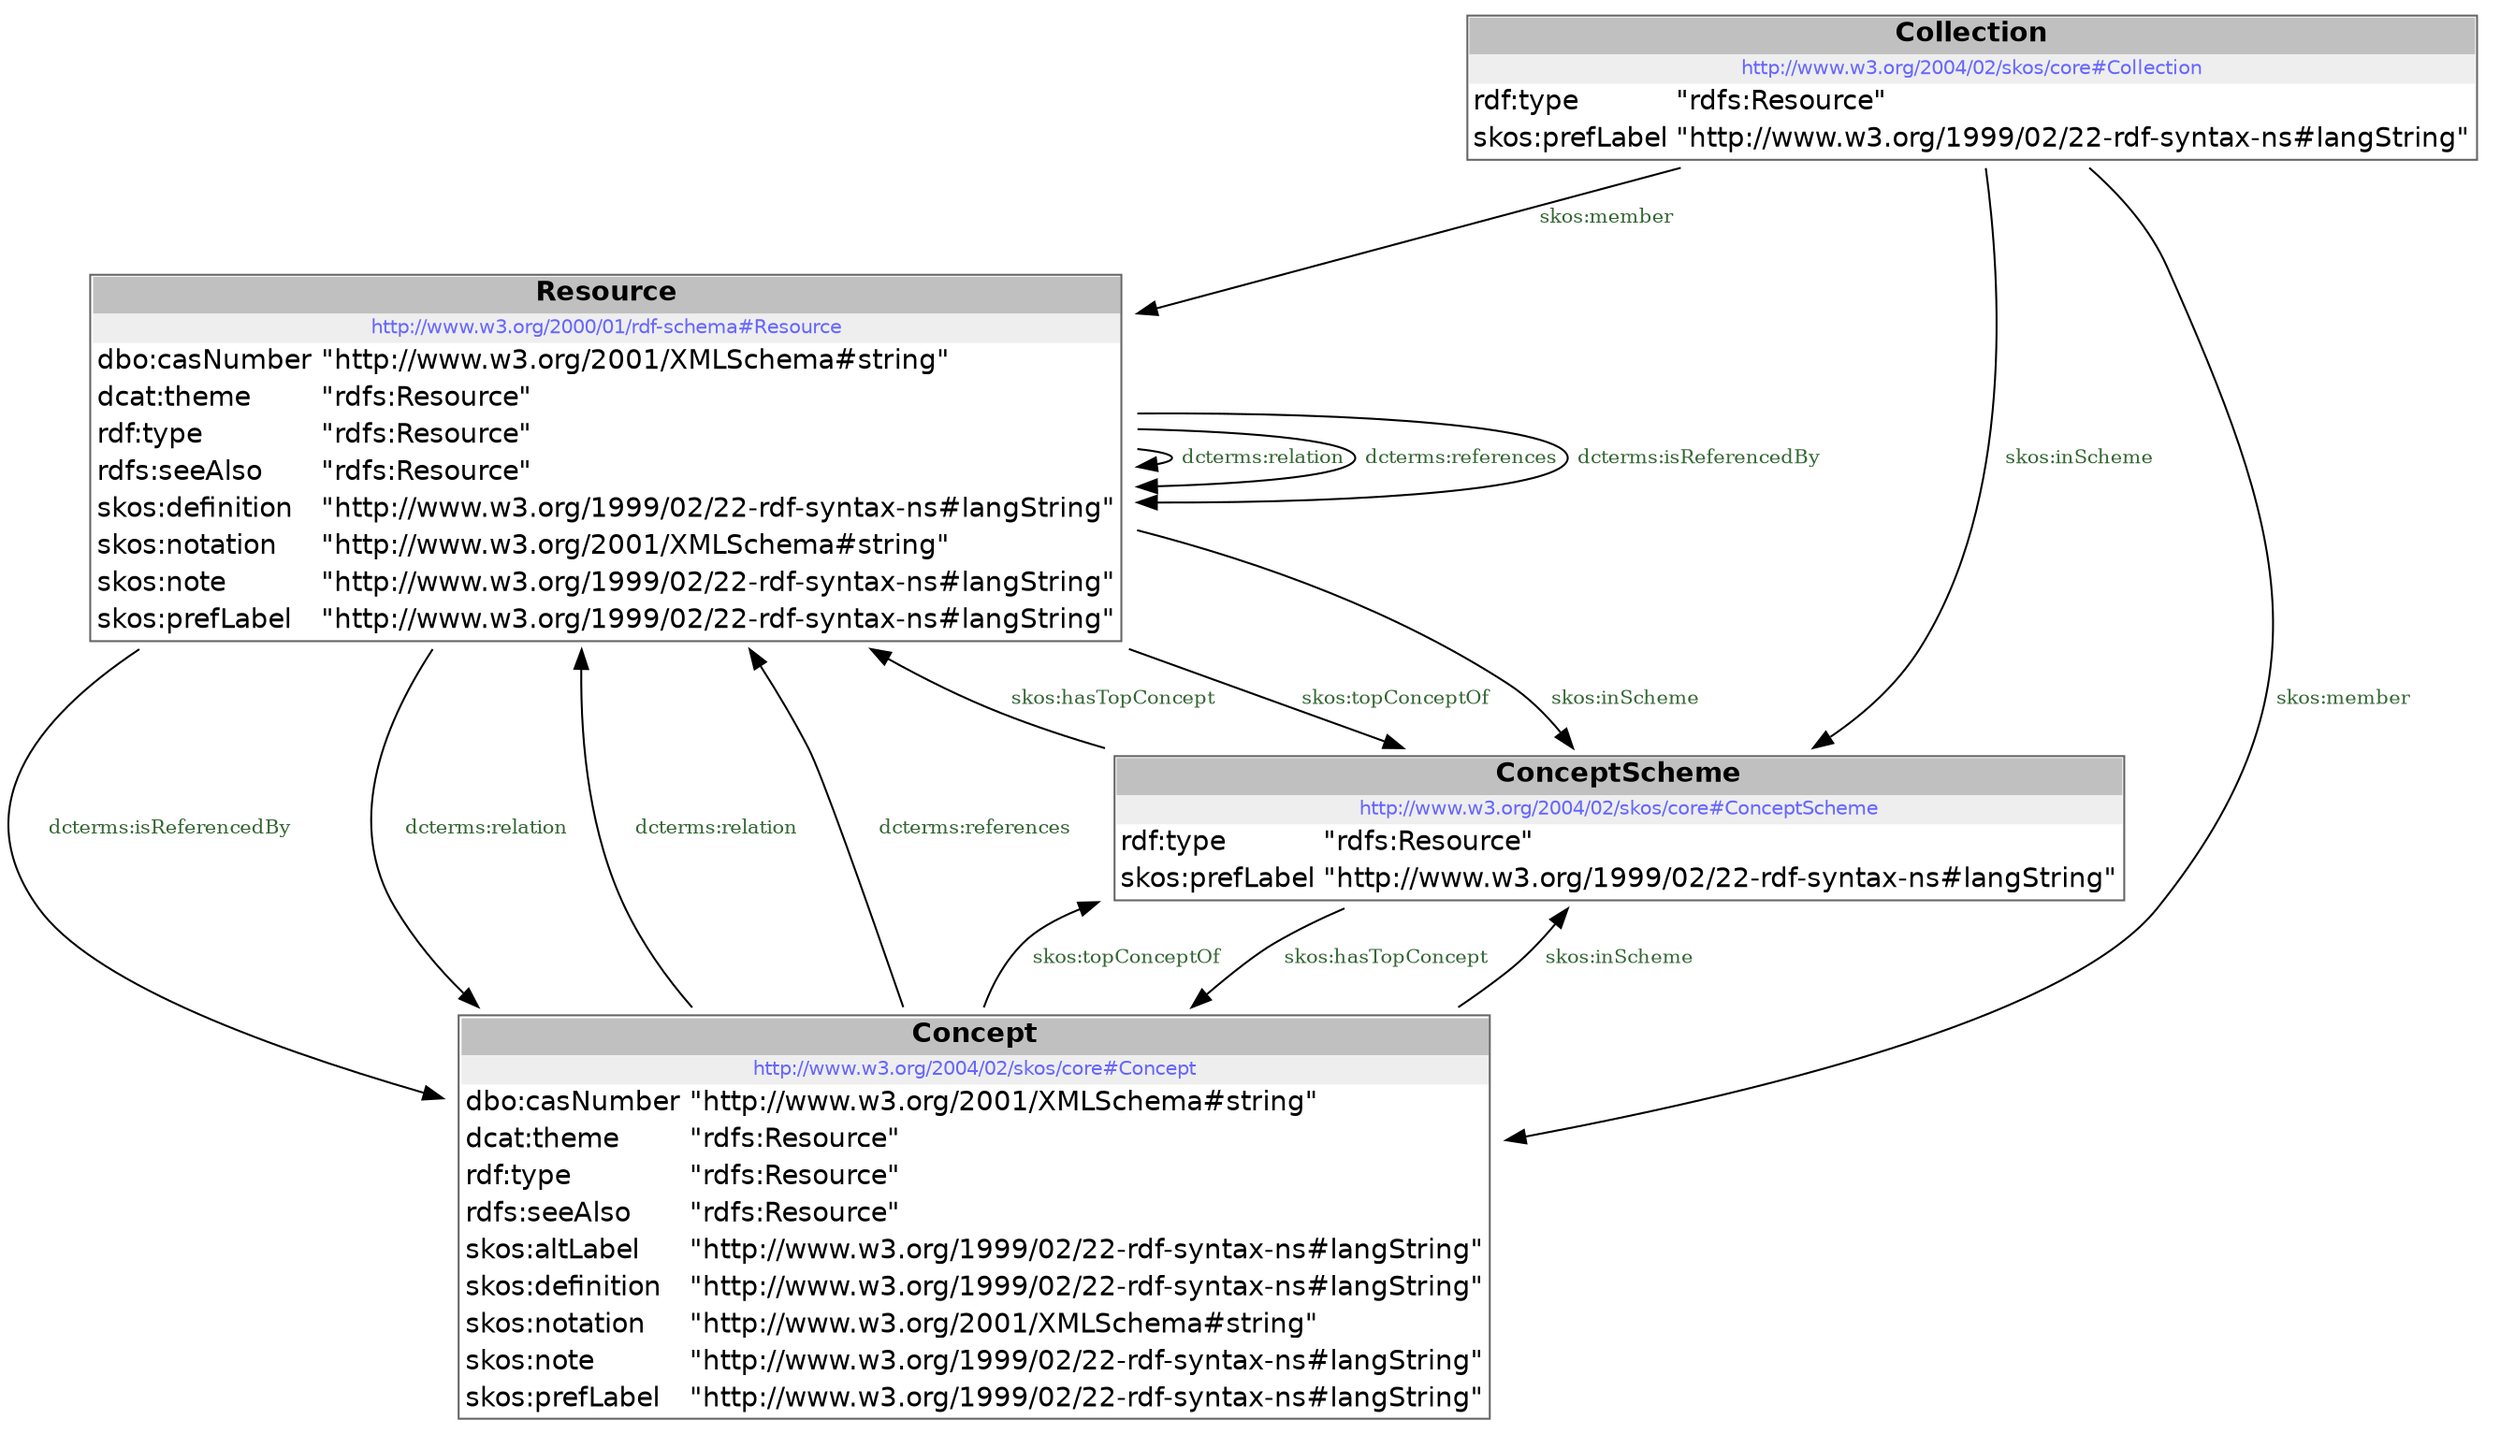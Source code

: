 digraph { 
 node [ fontname="DejaVu Sans" ] ; 
	node0 -> node1 [ color=BLACK, label=< <font point-size='10' color='#336633'>skos:topConceptOf</font> > ] ;
	node0 -> node0 [ color=BLACK, label=< <font point-size='10' color='#336633'>dcterms:relation</font> > ] ;
	node2 -> node1 [ color=BLACK, label=< <font point-size='10' color='#336633'>skos:inScheme</font> > ] ;
	node3 -> node1 [ color=BLACK, label=< <font point-size='10' color='#336633'>skos:inScheme</font> > ] ;
	node2 -> node0 [ color=BLACK, label=< <font point-size='10' color='#336633'>dcterms:relation</font> > ] ;
	node0 -> node2 [ color=BLACK, label=< <font point-size='10' color='#336633'>dcterms:isReferencedBy</font> > ] ;
	node1 -> node0 [ color=BLACK, label=< <font point-size='10' color='#336633'>skos:hasTopConcept</font> > ] ;
	node0 -> node2 [ color=BLACK, label=< <font point-size='10' color='#336633'>dcterms:relation</font> > ] ;
	node2 -> node1 [ color=BLACK, label=< <font point-size='10' color='#336633'>skos:topConceptOf</font> > ] ;
	node0 -> node0 [ color=BLACK, label=< <font point-size='10' color='#336633'>dcterms:references</font> > ] ;
	node3 -> node0 [ color=BLACK, label=< <font point-size='10' color='#336633'>skos:member</font> > ] ;
	node1 -> node2 [ color=BLACK, label=< <font point-size='10' color='#336633'>skos:hasTopConcept</font> > ] ;
	node2 -> node0 [ color=BLACK, label=< <font point-size='10' color='#336633'>dcterms:references</font> > ] ;
	node0 -> node0 [ color=BLACK, label=< <font point-size='10' color='#336633'>dcterms:isReferencedBy</font> > ] ;
	node3 -> node2 [ color=BLACK, label=< <font point-size='10' color='#336633'>skos:member</font> > ] ;
	node0 -> node1 [ color=BLACK, label=< <font point-size='10' color='#336633'>skos:inScheme</font> > ] ;
# http://www.w3.org/2000/01/rdf-schema#Resource node0
node0 [ shape=none, color=black label=< <table color='#666666' cellborder='0' cellspacing='0' border='1'><tr><td colspan='2' bgcolor='grey'><B>Resource</B></td></tr><tr><td href='http://www.w3.org/2000/01/rdf-schema#Resource' bgcolor='#eeeeee' colspan='2'><font point-size='10' color='#6666ff'>http://www.w3.org/2000/01/rdf-schema#Resource</font></td></tr><tr><td align='left'>dbo:casNumber</td><td align='left'>&quot;http://www.w3.org/2001/XMLSchema#string&quot;</td></tr><tr><td align='left'>dcat:theme</td><td align='left'>&quot;rdfs:Resource&quot;</td></tr><tr><td align='left'>rdf:type</td><td align='left'>&quot;rdfs:Resource&quot;</td></tr><tr><td align='left'>rdfs:seeAlso</td><td align='left'>&quot;rdfs:Resource&quot;</td></tr><tr><td align='left'>skos:definition</td><td align='left'>&quot;http://www.w3.org/1999/02/22-rdf-syntax-ns#langString&quot;</td></tr><tr><td align='left'>skos:notation</td><td align='left'>&quot;http://www.w3.org/2001/XMLSchema#string&quot;</td></tr><tr><td align='left'>skos:note</td><td align='left'>&quot;http://www.w3.org/1999/02/22-rdf-syntax-ns#langString&quot;</td></tr><tr><td align='left'>skos:prefLabel</td><td align='left'>&quot;http://www.w3.org/1999/02/22-rdf-syntax-ns#langString&quot;</td></tr></table> > ] 
# http://www.w3.org/2004/02/skos/core#ConceptScheme node1
node1 [ shape=none, color=black label=< <table color='#666666' cellborder='0' cellspacing='0' border='1'><tr><td colspan='2' bgcolor='grey'><B>ConceptScheme</B></td></tr><tr><td href='http://www.w3.org/2004/02/skos/core#ConceptScheme' bgcolor='#eeeeee' colspan='2'><font point-size='10' color='#6666ff'>http://www.w3.org/2004/02/skos/core#ConceptScheme</font></td></tr><tr><td align='left'>rdf:type</td><td align='left'>&quot;rdfs:Resource&quot;</td></tr><tr><td align='left'>skos:prefLabel</td><td align='left'>&quot;http://www.w3.org/1999/02/22-rdf-syntax-ns#langString&quot;</td></tr></table> > ] 
# http://www.w3.org/2004/02/skos/core#Concept node2
node2 [ shape=none, color=black label=< <table color='#666666' cellborder='0' cellspacing='0' border='1'><tr><td colspan='2' bgcolor='grey'><B>Concept</B></td></tr><tr><td href='http://www.w3.org/2004/02/skos/core#Concept' bgcolor='#eeeeee' colspan='2'><font point-size='10' color='#6666ff'>http://www.w3.org/2004/02/skos/core#Concept</font></td></tr><tr><td align='left'>dbo:casNumber</td><td align='left'>&quot;http://www.w3.org/2001/XMLSchema#string&quot;</td></tr><tr><td align='left'>dcat:theme</td><td align='left'>&quot;rdfs:Resource&quot;</td></tr><tr><td align='left'>rdf:type</td><td align='left'>&quot;rdfs:Resource&quot;</td></tr><tr><td align='left'>rdfs:seeAlso</td><td align='left'>&quot;rdfs:Resource&quot;</td></tr><tr><td align='left'>skos:altLabel</td><td align='left'>&quot;http://www.w3.org/1999/02/22-rdf-syntax-ns#langString&quot;</td></tr><tr><td align='left'>skos:definition</td><td align='left'>&quot;http://www.w3.org/1999/02/22-rdf-syntax-ns#langString&quot;</td></tr><tr><td align='left'>skos:notation</td><td align='left'>&quot;http://www.w3.org/2001/XMLSchema#string&quot;</td></tr><tr><td align='left'>skos:note</td><td align='left'>&quot;http://www.w3.org/1999/02/22-rdf-syntax-ns#langString&quot;</td></tr><tr><td align='left'>skos:prefLabel</td><td align='left'>&quot;http://www.w3.org/1999/02/22-rdf-syntax-ns#langString&quot;</td></tr></table> > ] 
# http://www.w3.org/2004/02/skos/core#Collection node3
node3 [ shape=none, color=black label=< <table color='#666666' cellborder='0' cellspacing='0' border='1'><tr><td colspan='2' bgcolor='grey'><B>Collection</B></td></tr><tr><td href='http://www.w3.org/2004/02/skos/core#Collection' bgcolor='#eeeeee' colspan='2'><font point-size='10' color='#6666ff'>http://www.w3.org/2004/02/skos/core#Collection</font></td></tr><tr><td align='left'>rdf:type</td><td align='left'>&quot;rdfs:Resource&quot;</td></tr><tr><td align='left'>skos:prefLabel</td><td align='left'>&quot;http://www.w3.org/1999/02/22-rdf-syntax-ns#langString&quot;</td></tr></table> > ] 
}
